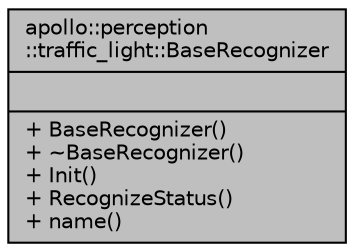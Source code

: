 digraph "apollo::perception::traffic_light::BaseRecognizer"
{
  edge [fontname="Helvetica",fontsize="10",labelfontname="Helvetica",labelfontsize="10"];
  node [fontname="Helvetica",fontsize="10",shape=record];
  Node1 [label="{apollo::perception\l::traffic_light::BaseRecognizer\n||+ BaseRecognizer()\l+ ~BaseRecognizer()\l+ Init()\l+ RecognizeStatus()\l+ name()\l}",height=0.2,width=0.4,color="black", fillcolor="grey75", style="filled" fontcolor="black"];
}
